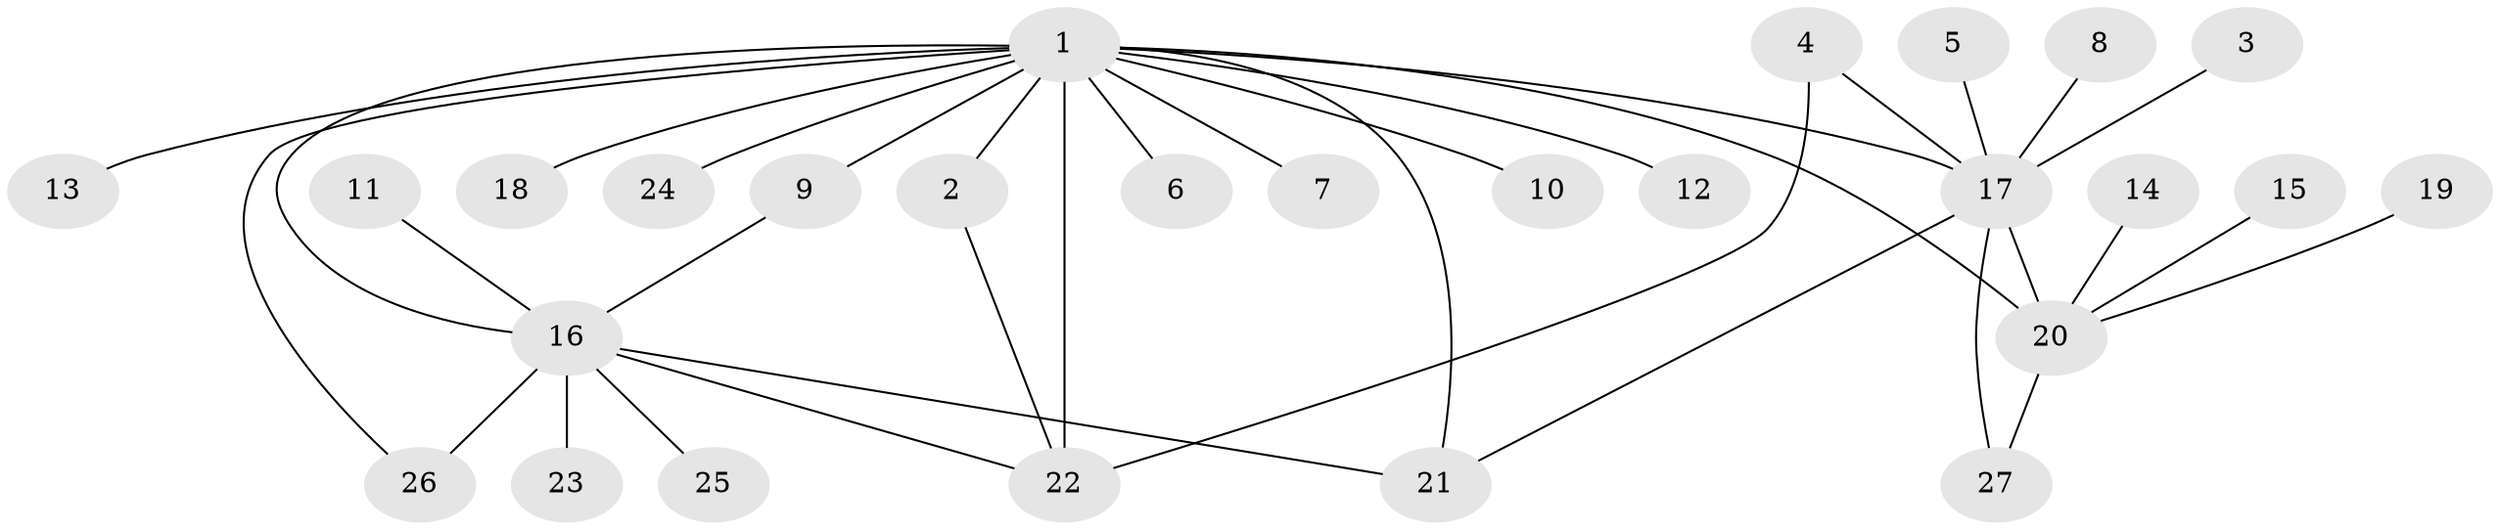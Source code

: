 // original degree distribution, {10: 0.018518518518518517, 14: 0.018518518518518517, 5: 0.05555555555555555, 7: 0.018518518518518517, 2: 0.25925925925925924, 1: 0.4444444444444444, 3: 0.14814814814814814, 8: 0.037037037037037035}
// Generated by graph-tools (version 1.1) at 2025/25/03/09/25 03:25:57]
// undirected, 27 vertices, 35 edges
graph export_dot {
graph [start="1"]
  node [color=gray90,style=filled];
  1;
  2;
  3;
  4;
  5;
  6;
  7;
  8;
  9;
  10;
  11;
  12;
  13;
  14;
  15;
  16;
  17;
  18;
  19;
  20;
  21;
  22;
  23;
  24;
  25;
  26;
  27;
  1 -- 2 [weight=2.0];
  1 -- 6 [weight=1.0];
  1 -- 7 [weight=1.0];
  1 -- 9 [weight=1.0];
  1 -- 10 [weight=1.0];
  1 -- 12 [weight=1.0];
  1 -- 13 [weight=1.0];
  1 -- 16 [weight=1.0];
  1 -- 17 [weight=1.0];
  1 -- 18 [weight=1.0];
  1 -- 20 [weight=3.0];
  1 -- 21 [weight=1.0];
  1 -- 22 [weight=2.0];
  1 -- 24 [weight=1.0];
  1 -- 26 [weight=1.0];
  2 -- 22 [weight=1.0];
  3 -- 17 [weight=1.0];
  4 -- 17 [weight=1.0];
  4 -- 22 [weight=1.0];
  5 -- 17 [weight=1.0];
  8 -- 17 [weight=1.0];
  9 -- 16 [weight=1.0];
  11 -- 16 [weight=1.0];
  14 -- 20 [weight=1.0];
  15 -- 20 [weight=1.0];
  16 -- 21 [weight=1.0];
  16 -- 22 [weight=1.0];
  16 -- 23 [weight=1.0];
  16 -- 25 [weight=1.0];
  16 -- 26 [weight=2.0];
  17 -- 20 [weight=1.0];
  17 -- 21 [weight=1.0];
  17 -- 27 [weight=1.0];
  19 -- 20 [weight=1.0];
  20 -- 27 [weight=1.0];
}
